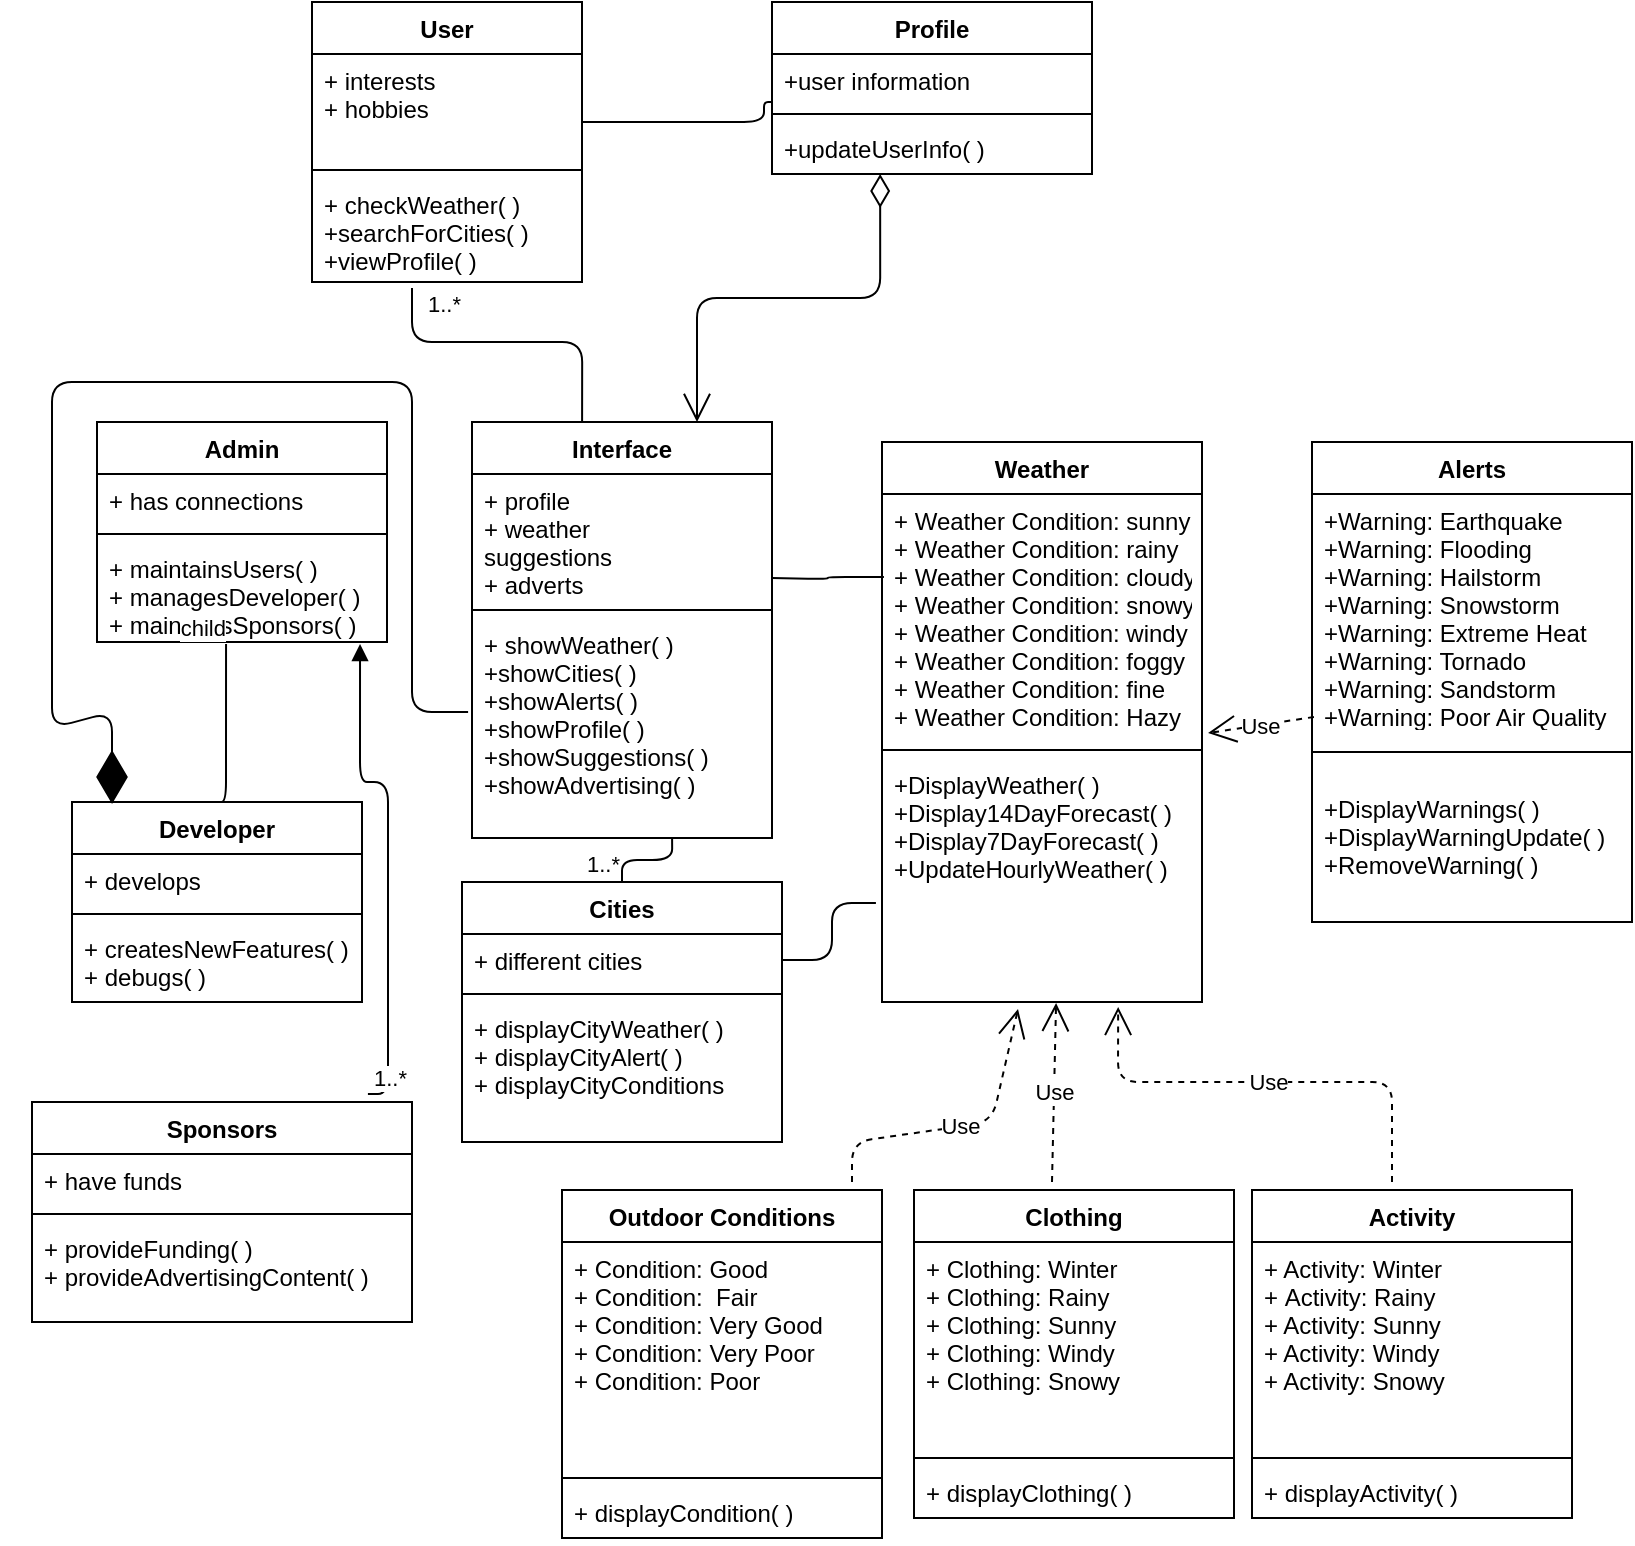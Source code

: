 <mxfile version="14.0.5" type="device"><diagram id="D8IRbf3kUjQNDje7Vhmc" name="Page-1"><mxGraphModel dx="1018" dy="1758" grid="1" gridSize="10" guides="1" tooltips="1" connect="1" arrows="1" fold="1" page="1" pageScale="1" pageWidth="850" pageHeight="1100" math="0" shadow="0"><root><mxCell id="0"/><mxCell id="1" parent="0"/><mxCell id="PswSSilT-IgtcrS0w1Wn-7" value="User" style="swimlane;fontStyle=1;align=center;verticalAlign=top;childLayout=stackLayout;horizontal=1;startSize=26;horizontalStack=0;resizeParent=1;resizeParentMax=0;resizeLast=0;collapsible=1;marginBottom=0;" vertex="1" parent="1"><mxGeometry x="170" y="-970" width="135" height="140" as="geometry"/></mxCell><mxCell id="PswSSilT-IgtcrS0w1Wn-8" value="+ interests&#10;+ hobbies" style="text;strokeColor=none;fillColor=none;align=left;verticalAlign=top;spacingLeft=4;spacingRight=4;overflow=hidden;rotatable=0;points=[[0,0.5],[1,0.5]];portConstraint=eastwest;" vertex="1" parent="PswSSilT-IgtcrS0w1Wn-7"><mxGeometry y="26" width="135" height="54" as="geometry"/></mxCell><mxCell id="PswSSilT-IgtcrS0w1Wn-9" value="" style="line;strokeWidth=1;fillColor=none;align=left;verticalAlign=middle;spacingTop=-1;spacingLeft=3;spacingRight=3;rotatable=0;labelPosition=right;points=[];portConstraint=eastwest;" vertex="1" parent="PswSSilT-IgtcrS0w1Wn-7"><mxGeometry y="80" width="135" height="8" as="geometry"/></mxCell><mxCell id="PswSSilT-IgtcrS0w1Wn-10" value="+ checkWeather( )&#10;+searchForCities( )&#10;+viewProfile( )" style="text;strokeColor=none;fillColor=none;align=left;verticalAlign=top;spacingLeft=4;spacingRight=4;overflow=hidden;rotatable=0;points=[[0,0.5],[1,0.5]];portConstraint=eastwest;" vertex="1" parent="PswSSilT-IgtcrS0w1Wn-7"><mxGeometry y="88" width="135" height="52" as="geometry"/></mxCell><mxCell id="PswSSilT-IgtcrS0w1Wn-11" value="Profile" style="swimlane;fontStyle=1;align=center;verticalAlign=top;childLayout=stackLayout;horizontal=1;startSize=26;horizontalStack=0;resizeParent=1;resizeParentMax=0;resizeLast=0;collapsible=1;marginBottom=0;" vertex="1" parent="1"><mxGeometry x="400" y="-970" width="160" height="86" as="geometry"/></mxCell><mxCell id="PswSSilT-IgtcrS0w1Wn-12" value="+user information" style="text;strokeColor=none;fillColor=none;align=left;verticalAlign=top;spacingLeft=4;spacingRight=4;overflow=hidden;rotatable=0;points=[[0,0.5],[1,0.5]];portConstraint=eastwest;" vertex="1" parent="PswSSilT-IgtcrS0w1Wn-11"><mxGeometry y="26" width="160" height="26" as="geometry"/></mxCell><mxCell id="PswSSilT-IgtcrS0w1Wn-13" value="" style="line;strokeWidth=1;fillColor=none;align=left;verticalAlign=middle;spacingTop=-1;spacingLeft=3;spacingRight=3;rotatable=0;labelPosition=right;points=[];portConstraint=eastwest;" vertex="1" parent="PswSSilT-IgtcrS0w1Wn-11"><mxGeometry y="52" width="160" height="8" as="geometry"/></mxCell><mxCell id="PswSSilT-IgtcrS0w1Wn-14" value="+updateUserInfo( )" style="text;strokeColor=none;fillColor=none;align=left;verticalAlign=top;spacingLeft=4;spacingRight=4;overflow=hidden;rotatable=0;points=[[0,0.5],[1,0.5]];portConstraint=eastwest;" vertex="1" parent="PswSSilT-IgtcrS0w1Wn-11"><mxGeometry y="60" width="160" height="26" as="geometry"/></mxCell><mxCell id="PswSSilT-IgtcrS0w1Wn-15" value="Sponsors" style="swimlane;fontStyle=1;align=center;verticalAlign=top;childLayout=stackLayout;horizontal=1;startSize=26;horizontalStack=0;resizeParent=1;resizeParentMax=0;resizeLast=0;collapsible=1;marginBottom=0;" vertex="1" parent="1"><mxGeometry x="30" y="-420" width="190" height="110" as="geometry"/></mxCell><mxCell id="PswSSilT-IgtcrS0w1Wn-16" value="+ have funds" style="text;strokeColor=none;fillColor=none;align=left;verticalAlign=top;spacingLeft=4;spacingRight=4;overflow=hidden;rotatable=0;points=[[0,0.5],[1,0.5]];portConstraint=eastwest;" vertex="1" parent="PswSSilT-IgtcrS0w1Wn-15"><mxGeometry y="26" width="190" height="26" as="geometry"/></mxCell><mxCell id="PswSSilT-IgtcrS0w1Wn-17" value="" style="line;strokeWidth=1;fillColor=none;align=left;verticalAlign=middle;spacingTop=-1;spacingLeft=3;spacingRight=3;rotatable=0;labelPosition=right;points=[];portConstraint=eastwest;" vertex="1" parent="PswSSilT-IgtcrS0w1Wn-15"><mxGeometry y="52" width="190" height="8" as="geometry"/></mxCell><mxCell id="PswSSilT-IgtcrS0w1Wn-18" value="+ provideFunding( )&#10;+ provideAdvertisingContent( )" style="text;strokeColor=none;fillColor=none;align=left;verticalAlign=top;spacingLeft=4;spacingRight=4;overflow=hidden;rotatable=0;points=[[0,0.5],[1,0.5]];portConstraint=eastwest;" vertex="1" parent="PswSSilT-IgtcrS0w1Wn-15"><mxGeometry y="60" width="190" height="50" as="geometry"/></mxCell><mxCell id="PswSSilT-IgtcrS0w1Wn-19" value="Interface" style="swimlane;fontStyle=1;align=center;verticalAlign=top;childLayout=stackLayout;horizontal=1;startSize=26;horizontalStack=0;resizeParent=1;resizeParentMax=0;resizeLast=0;collapsible=1;marginBottom=0;" vertex="1" parent="1"><mxGeometry x="250" y="-760" width="150" height="208" as="geometry"/></mxCell><mxCell id="PswSSilT-IgtcrS0w1Wn-20" value="+ profile&#10;+ weather&#10;suggestions&#10;+ adverts&#10;" style="text;strokeColor=none;fillColor=none;align=left;verticalAlign=top;spacingLeft=4;spacingRight=4;overflow=hidden;rotatable=0;points=[[0,0.5],[1,0.5]];portConstraint=eastwest;" vertex="1" parent="PswSSilT-IgtcrS0w1Wn-19"><mxGeometry y="26" width="150" height="64" as="geometry"/></mxCell><mxCell id="PswSSilT-IgtcrS0w1Wn-21" value="" style="line;strokeWidth=1;fillColor=none;align=left;verticalAlign=middle;spacingTop=-1;spacingLeft=3;spacingRight=3;rotatable=0;labelPosition=right;points=[];portConstraint=eastwest;" vertex="1" parent="PswSSilT-IgtcrS0w1Wn-19"><mxGeometry y="90" width="150" height="8" as="geometry"/></mxCell><mxCell id="PswSSilT-IgtcrS0w1Wn-22" value="+ showWeather( )&#10;+showCities( )&#10;+showAlerts( )&#10;+showProfile( )&#10;+showSuggestions( )&#10;+showAdvertising( )" style="text;strokeColor=none;fillColor=none;align=left;verticalAlign=top;spacingLeft=4;spacingRight=4;overflow=hidden;rotatable=0;points=[[0,0.5],[1,0.5]];portConstraint=eastwest;" vertex="1" parent="PswSSilT-IgtcrS0w1Wn-19"><mxGeometry y="98" width="150" height="110" as="geometry"/></mxCell><mxCell id="PswSSilT-IgtcrS0w1Wn-23" value="Weather" style="swimlane;fontStyle=1;align=center;verticalAlign=top;childLayout=stackLayout;horizontal=1;startSize=26;horizontalStack=0;resizeParent=1;resizeParentMax=0;resizeLast=0;collapsible=1;marginBottom=0;" vertex="1" parent="1"><mxGeometry x="455" y="-750" width="160" height="280" as="geometry"/></mxCell><mxCell id="PswSSilT-IgtcrS0w1Wn-24" value="+ Weather Condition: sunny&#10;+ Weather Condition: rainy&#10;+ Weather Condition: cloudy&#10;+ Weather Condition: snowy&#10;+ Weather Condition: windy&#10;+ Weather Condition: foggy&#10;+ Weather Condition: fine&#10;+ Weather Condition: Hazy&#10;&#10;" style="text;strokeColor=none;fillColor=none;align=left;verticalAlign=top;spacingLeft=4;spacingRight=4;overflow=hidden;rotatable=0;points=[[0,0.5],[1,0.5]];portConstraint=eastwest;" vertex="1" parent="PswSSilT-IgtcrS0w1Wn-23"><mxGeometry y="26" width="160" height="124" as="geometry"/></mxCell><mxCell id="PswSSilT-IgtcrS0w1Wn-25" value="" style="line;strokeWidth=1;fillColor=none;align=left;verticalAlign=middle;spacingTop=-1;spacingLeft=3;spacingRight=3;rotatable=0;labelPosition=right;points=[];portConstraint=eastwest;" vertex="1" parent="PswSSilT-IgtcrS0w1Wn-23"><mxGeometry y="150" width="160" height="8" as="geometry"/></mxCell><mxCell id="PswSSilT-IgtcrS0w1Wn-26" value="+DisplayWeather( )&#10;+Display14DayForecast( )&#10;+Display7DayForecast( )&#10;+UpdateHourlyWeather( )&#10;" style="text;strokeColor=none;fillColor=none;align=left;verticalAlign=top;spacingLeft=4;spacingRight=4;overflow=hidden;rotatable=0;points=[[0,0.5],[1,0.5]];portConstraint=eastwest;" vertex="1" parent="PswSSilT-IgtcrS0w1Wn-23"><mxGeometry y="158" width="160" height="122" as="geometry"/></mxCell><mxCell id="PswSSilT-IgtcrS0w1Wn-29" value="Alerts" style="swimlane;fontStyle=1;align=center;verticalAlign=top;childLayout=stackLayout;horizontal=1;startSize=26;horizontalStack=0;resizeParent=1;resizeParentMax=0;resizeLast=0;collapsible=1;marginBottom=0;" vertex="1" parent="1"><mxGeometry x="670" y="-750" width="160" height="240" as="geometry"/></mxCell><mxCell id="PswSSilT-IgtcrS0w1Wn-30" value="+Warning: Earthquake&#10;+Warning: Flooding&#10;+Warning: Hailstorm&#10;+Warning: Snowstorm&#10;+Warning: Extreme Heat&#10;+Warning: Tornado&#10;+Warning: Sandstorm&#10;+Warning: Poor Air Quality&#10;&#10;" style="text;strokeColor=none;fillColor=none;align=left;verticalAlign=top;spacingLeft=4;spacingRight=4;overflow=hidden;rotatable=0;points=[[0,0.5],[1,0.5]];portConstraint=eastwest;" vertex="1" parent="PswSSilT-IgtcrS0w1Wn-29"><mxGeometry y="26" width="160" height="114" as="geometry"/></mxCell><mxCell id="PswSSilT-IgtcrS0w1Wn-31" value="" style="line;strokeWidth=1;fillColor=none;align=left;verticalAlign=middle;spacingTop=-1;spacingLeft=3;spacingRight=3;rotatable=0;labelPosition=right;points=[];portConstraint=eastwest;" vertex="1" parent="PswSSilT-IgtcrS0w1Wn-29"><mxGeometry y="140" width="160" height="30" as="geometry"/></mxCell><mxCell id="PswSSilT-IgtcrS0w1Wn-32" value="+DisplayWarnings( )&#10;+DisplayWarningUpdate( )&#10;+RemoveWarning( )" style="text;strokeColor=none;fillColor=none;align=left;verticalAlign=top;spacingLeft=4;spacingRight=4;overflow=hidden;rotatable=0;points=[[0,0.5],[1,0.5]];portConstraint=eastwest;" vertex="1" parent="PswSSilT-IgtcrS0w1Wn-29"><mxGeometry y="170" width="160" height="70" as="geometry"/></mxCell><mxCell id="PswSSilT-IgtcrS0w1Wn-34" value="Admin" style="swimlane;fontStyle=1;align=center;verticalAlign=top;childLayout=stackLayout;horizontal=1;startSize=26;horizontalStack=0;resizeParent=1;resizeParentMax=0;resizeLast=0;collapsible=1;marginBottom=0;" vertex="1" parent="1"><mxGeometry x="62.5" y="-760" width="145" height="110" as="geometry"/></mxCell><mxCell id="PswSSilT-IgtcrS0w1Wn-35" value="+ has connections" style="text;strokeColor=none;fillColor=none;align=left;verticalAlign=top;spacingLeft=4;spacingRight=4;overflow=hidden;rotatable=0;points=[[0,0.5],[1,0.5]];portConstraint=eastwest;" vertex="1" parent="PswSSilT-IgtcrS0w1Wn-34"><mxGeometry y="26" width="145" height="26" as="geometry"/></mxCell><mxCell id="PswSSilT-IgtcrS0w1Wn-36" value="" style="line;strokeWidth=1;fillColor=none;align=left;verticalAlign=middle;spacingTop=-1;spacingLeft=3;spacingRight=3;rotatable=0;labelPosition=right;points=[];portConstraint=eastwest;" vertex="1" parent="PswSSilT-IgtcrS0w1Wn-34"><mxGeometry y="52" width="145" height="8" as="geometry"/></mxCell><mxCell id="PswSSilT-IgtcrS0w1Wn-37" value="+ maintainsUsers( )&#10;+ managesDeveloper( )&#10;+ maintainsSponsors( )" style="text;strokeColor=none;fillColor=none;align=left;verticalAlign=top;spacingLeft=4;spacingRight=4;overflow=hidden;rotatable=0;points=[[0,0.5],[1,0.5]];portConstraint=eastwest;" vertex="1" parent="PswSSilT-IgtcrS0w1Wn-34"><mxGeometry y="60" width="145" height="50" as="geometry"/></mxCell><mxCell id="PswSSilT-IgtcrS0w1Wn-38" value="Developer" style="swimlane;fontStyle=1;align=center;verticalAlign=top;childLayout=stackLayout;horizontal=1;startSize=26;horizontalStack=0;resizeParent=1;resizeParentMax=0;resizeLast=0;collapsible=1;marginBottom=0;" vertex="1" parent="1"><mxGeometry x="50" y="-570" width="145" height="100" as="geometry"/></mxCell><mxCell id="PswSSilT-IgtcrS0w1Wn-39" value="+ develops" style="text;strokeColor=none;fillColor=none;align=left;verticalAlign=top;spacingLeft=4;spacingRight=4;overflow=hidden;rotatable=0;points=[[0,0.5],[1,0.5]];portConstraint=eastwest;" vertex="1" parent="PswSSilT-IgtcrS0w1Wn-38"><mxGeometry y="26" width="145" height="26" as="geometry"/></mxCell><mxCell id="PswSSilT-IgtcrS0w1Wn-40" value="" style="line;strokeWidth=1;fillColor=none;align=left;verticalAlign=middle;spacingTop=-1;spacingLeft=3;spacingRight=3;rotatable=0;labelPosition=right;points=[];portConstraint=eastwest;" vertex="1" parent="PswSSilT-IgtcrS0w1Wn-38"><mxGeometry y="52" width="145" height="8" as="geometry"/></mxCell><mxCell id="PswSSilT-IgtcrS0w1Wn-41" value="+ createsNewFeatures( )&#10;+ debugs( )" style="text;strokeColor=none;fillColor=none;align=left;verticalAlign=top;spacingLeft=4;spacingRight=4;overflow=hidden;rotatable=0;points=[[0,0.5],[1,0.5]];portConstraint=eastwest;" vertex="1" parent="PswSSilT-IgtcrS0w1Wn-38"><mxGeometry y="60" width="145" height="40" as="geometry"/></mxCell><mxCell id="PswSSilT-IgtcrS0w1Wn-43" value="Cities" style="swimlane;fontStyle=1;align=center;verticalAlign=top;childLayout=stackLayout;horizontal=1;startSize=26;horizontalStack=0;resizeParent=1;resizeParentMax=0;resizeLast=0;collapsible=1;marginBottom=0;" vertex="1" parent="1"><mxGeometry x="245" y="-530" width="160" height="130" as="geometry"/></mxCell><mxCell id="PswSSilT-IgtcrS0w1Wn-44" value="+ different cities" style="text;strokeColor=none;fillColor=none;align=left;verticalAlign=top;spacingLeft=4;spacingRight=4;overflow=hidden;rotatable=0;points=[[0,0.5],[1,0.5]];portConstraint=eastwest;" vertex="1" parent="PswSSilT-IgtcrS0w1Wn-43"><mxGeometry y="26" width="160" height="26" as="geometry"/></mxCell><mxCell id="PswSSilT-IgtcrS0w1Wn-45" value="" style="line;strokeWidth=1;fillColor=none;align=left;verticalAlign=middle;spacingTop=-1;spacingLeft=3;spacingRight=3;rotatable=0;labelPosition=right;points=[];portConstraint=eastwest;" vertex="1" parent="PswSSilT-IgtcrS0w1Wn-43"><mxGeometry y="52" width="160" height="8" as="geometry"/></mxCell><mxCell id="PswSSilT-IgtcrS0w1Wn-46" value="+ displayCityWeather( )&#10;+ displayCityAlert( )&#10;+ displayCityConditions" style="text;strokeColor=none;fillColor=none;align=left;verticalAlign=top;spacingLeft=4;spacingRight=4;overflow=hidden;rotatable=0;points=[[0,0.5],[1,0.5]];portConstraint=eastwest;" vertex="1" parent="PswSSilT-IgtcrS0w1Wn-43"><mxGeometry y="60" width="160" height="70" as="geometry"/></mxCell><mxCell id="PswSSilT-IgtcrS0w1Wn-47" value="Outdoor Conditions" style="swimlane;fontStyle=1;align=center;verticalAlign=top;childLayout=stackLayout;horizontal=1;startSize=26;horizontalStack=0;resizeParent=1;resizeParentMax=0;resizeLast=0;collapsible=1;marginBottom=0;" vertex="1" parent="1"><mxGeometry x="295" y="-376" width="160" height="174" as="geometry"/></mxCell><mxCell id="PswSSilT-IgtcrS0w1Wn-48" value="+ Condition: Good&#10;+ Condition:  Fair&#10;+ Condition: Very Good&#10;+ Condition: Very Poor&#10;+ Condition: Poor&#10;" style="text;strokeColor=none;fillColor=none;align=left;verticalAlign=top;spacingLeft=4;spacingRight=4;overflow=hidden;rotatable=0;points=[[0,0.5],[1,0.5]];portConstraint=eastwest;" vertex="1" parent="PswSSilT-IgtcrS0w1Wn-47"><mxGeometry y="26" width="160" height="114" as="geometry"/></mxCell><mxCell id="PswSSilT-IgtcrS0w1Wn-49" value="" style="line;strokeWidth=1;fillColor=none;align=left;verticalAlign=middle;spacingTop=-1;spacingLeft=3;spacingRight=3;rotatable=0;labelPosition=right;points=[];portConstraint=eastwest;" vertex="1" parent="PswSSilT-IgtcrS0w1Wn-47"><mxGeometry y="140" width="160" height="8" as="geometry"/></mxCell><mxCell id="PswSSilT-IgtcrS0w1Wn-50" value="+ displayCondition( )" style="text;strokeColor=none;fillColor=none;align=left;verticalAlign=top;spacingLeft=4;spacingRight=4;overflow=hidden;rotatable=0;points=[[0,0.5],[1,0.5]];portConstraint=eastwest;" vertex="1" parent="PswSSilT-IgtcrS0w1Wn-47"><mxGeometry y="148" width="160" height="26" as="geometry"/></mxCell><mxCell id="PswSSilT-IgtcrS0w1Wn-51" value="Clothing" style="swimlane;fontStyle=1;align=center;verticalAlign=top;childLayout=stackLayout;horizontal=1;startSize=26;horizontalStack=0;resizeParent=1;resizeParentMax=0;resizeLast=0;collapsible=1;marginBottom=0;" vertex="1" parent="1"><mxGeometry x="471" y="-376" width="160" height="164" as="geometry"/></mxCell><mxCell id="PswSSilT-IgtcrS0w1Wn-52" value="+ Clothing: Winter&#10;+ Clothing: Rainy&#10;+ Clothing: Sunny&#10;+ Clothing: Windy&#10;+ Clothing: Snowy&#10;&#10;" style="text;strokeColor=none;fillColor=none;align=left;verticalAlign=top;spacingLeft=4;spacingRight=4;overflow=hidden;rotatable=0;points=[[0,0.5],[1,0.5]];portConstraint=eastwest;" vertex="1" parent="PswSSilT-IgtcrS0w1Wn-51"><mxGeometry y="26" width="160" height="104" as="geometry"/></mxCell><mxCell id="PswSSilT-IgtcrS0w1Wn-53" value="" style="line;strokeWidth=1;fillColor=none;align=left;verticalAlign=middle;spacingTop=-1;spacingLeft=3;spacingRight=3;rotatable=0;labelPosition=right;points=[];portConstraint=eastwest;" vertex="1" parent="PswSSilT-IgtcrS0w1Wn-51"><mxGeometry y="130" width="160" height="8" as="geometry"/></mxCell><mxCell id="PswSSilT-IgtcrS0w1Wn-54" value="+ displayClothing( )" style="text;strokeColor=none;fillColor=none;align=left;verticalAlign=top;spacingLeft=4;spacingRight=4;overflow=hidden;rotatable=0;points=[[0,0.5],[1,0.5]];portConstraint=eastwest;" vertex="1" parent="PswSSilT-IgtcrS0w1Wn-51"><mxGeometry y="138" width="160" height="26" as="geometry"/></mxCell><mxCell id="PswSSilT-IgtcrS0w1Wn-55" value="Activity" style="swimlane;fontStyle=1;align=center;verticalAlign=top;childLayout=stackLayout;horizontal=1;startSize=26;horizontalStack=0;resizeParent=1;resizeParentMax=0;resizeLast=0;collapsible=1;marginBottom=0;" vertex="1" parent="1"><mxGeometry x="640" y="-376" width="160" height="164" as="geometry"/></mxCell><mxCell id="PswSSilT-IgtcrS0w1Wn-56" value="+ Activity: Winter&#10;+ Activity: Rainy&#10;+ Activity: Sunny&#10;+ Activity: Windy&#10;+ Activity: Snowy&#10;&#10;" style="text;strokeColor=none;fillColor=none;align=left;verticalAlign=top;spacingLeft=4;spacingRight=4;overflow=hidden;rotatable=0;points=[[0,0.5],[1,0.5]];portConstraint=eastwest;" vertex="1" parent="PswSSilT-IgtcrS0w1Wn-55"><mxGeometry y="26" width="160" height="104" as="geometry"/></mxCell><mxCell id="PswSSilT-IgtcrS0w1Wn-57" value="" style="line;strokeWidth=1;fillColor=none;align=left;verticalAlign=middle;spacingTop=-1;spacingLeft=3;spacingRight=3;rotatable=0;labelPosition=right;points=[];portConstraint=eastwest;" vertex="1" parent="PswSSilT-IgtcrS0w1Wn-55"><mxGeometry y="130" width="160" height="8" as="geometry"/></mxCell><mxCell id="PswSSilT-IgtcrS0w1Wn-58" value="+ displayActivity( )" style="text;strokeColor=none;fillColor=none;align=left;verticalAlign=top;spacingLeft=4;spacingRight=4;overflow=hidden;rotatable=0;points=[[0,0.5],[1,0.5]];portConstraint=eastwest;" vertex="1" parent="PswSSilT-IgtcrS0w1Wn-55"><mxGeometry y="138" width="160" height="26" as="geometry"/></mxCell><mxCell id="PswSSilT-IgtcrS0w1Wn-65" value="Use" style="endArrow=open;endSize=12;dashed=1;html=1;entryX=1.019;entryY=0.964;entryDx=0;entryDy=0;entryPerimeter=0;exitX=0.006;exitY=0.978;exitDx=0;exitDy=0;exitPerimeter=0;" edge="1" parent="1" source="PswSSilT-IgtcrS0w1Wn-30" target="PswSSilT-IgtcrS0w1Wn-24"><mxGeometry width="160" relative="1" as="geometry"><mxPoint x="670" y="-660" as="sourcePoint"/><mxPoint x="700" y="-510" as="targetPoint"/></mxGeometry></mxCell><mxCell id="PswSSilT-IgtcrS0w1Wn-66" value="Use" style="endArrow=open;endSize=12;dashed=1;html=1;entryX=0.544;entryY=1.004;entryDx=0;entryDy=0;entryPerimeter=0;" edge="1" parent="1" target="PswSSilT-IgtcrS0w1Wn-26"><mxGeometry width="160" relative="1" as="geometry"><mxPoint x="540" y="-380" as="sourcePoint"/><mxPoint x="520" y="-510" as="targetPoint"/></mxGeometry></mxCell><mxCell id="PswSSilT-IgtcrS0w1Wn-67" value="Use" style="endArrow=open;endSize=12;dashed=1;html=1;entryX=0.738;entryY=1.02;entryDx=0;entryDy=0;entryPerimeter=0;" edge="1" parent="1" target="PswSSilT-IgtcrS0w1Wn-26"><mxGeometry width="160" relative="1" as="geometry"><mxPoint x="710" y="-380" as="sourcePoint"/><mxPoint x="559.08" y="-515.486" as="targetPoint"/><Array as="points"><mxPoint x="710" y="-430"/><mxPoint x="573" y="-430"/></Array></mxGeometry></mxCell><mxCell id="PswSSilT-IgtcrS0w1Wn-70" value="Use" style="endArrow=open;endSize=12;dashed=1;html=1;entryX=0.425;entryY=1.029;entryDx=0;entryDy=0;entryPerimeter=0;" edge="1" parent="1" target="PswSSilT-IgtcrS0w1Wn-26"><mxGeometry width="160" relative="1" as="geometry"><mxPoint x="440" y="-380" as="sourcePoint"/><mxPoint x="552.04" y="-459.512" as="targetPoint"/><Array as="points"><mxPoint x="440" y="-400"/><mxPoint x="510" y="-410"/></Array></mxGeometry></mxCell><mxCell id="PswSSilT-IgtcrS0w1Wn-74" value="" style="endArrow=none;html=1;edgeStyle=orthogonalEdgeStyle;exitX=1;exitY=0.5;exitDx=0;exitDy=0;entryX=-0.019;entryY=0.594;entryDx=0;entryDy=0;entryPerimeter=0;" edge="1" parent="1" source="PswSSilT-IgtcrS0w1Wn-44" target="PswSSilT-IgtcrS0w1Wn-26"><mxGeometry relative="1" as="geometry"><mxPoint x="390" y="-490" as="sourcePoint"/><mxPoint x="550" y="-490" as="targetPoint"/></mxGeometry></mxCell><mxCell id="PswSSilT-IgtcrS0w1Wn-78" value="" style="endArrow=none;html=1;edgeStyle=orthogonalEdgeStyle;entryX=0.006;entryY=0.335;entryDx=0;entryDy=0;entryPerimeter=0;" edge="1" parent="1" target="PswSSilT-IgtcrS0w1Wn-24"><mxGeometry relative="1" as="geometry"><mxPoint x="400" y="-682" as="sourcePoint"/><mxPoint x="440" y="-680" as="targetPoint"/></mxGeometry></mxCell><mxCell id="PswSSilT-IgtcrS0w1Wn-81" value="&lt;br&gt;" style="endArrow=open;html=1;endSize=12;startArrow=diamondThin;startSize=14;startFill=0;edgeStyle=orthogonalEdgeStyle;align=left;verticalAlign=bottom;exitX=0.338;exitY=1;exitDx=0;exitDy=0;exitPerimeter=0;entryX=0.75;entryY=0;entryDx=0;entryDy=0;" edge="1" parent="1" source="PswSSilT-IgtcrS0w1Wn-14" target="PswSSilT-IgtcrS0w1Wn-19"><mxGeometry x="-0.777" y="26" relative="1" as="geometry"><mxPoint x="360" y="-660" as="sourcePoint"/><mxPoint x="520" y="-660" as="targetPoint"/><mxPoint as="offset"/></mxGeometry></mxCell><mxCell id="PswSSilT-IgtcrS0w1Wn-82" value="" style="endArrow=block;endFill=1;html=1;edgeStyle=orthogonalEdgeStyle;align=left;verticalAlign=top;entryX=0.907;entryY=1.02;entryDx=0;entryDy=0;entryPerimeter=0;exitX=0.884;exitY=-0.036;exitDx=0;exitDy=0;exitPerimeter=0;" edge="1" parent="1" source="PswSSilT-IgtcrS0w1Wn-15" target="PswSSilT-IgtcrS0w1Wn-37"><mxGeometry x="-1" relative="1" as="geometry"><mxPoint x="35" y="-620" as="sourcePoint"/><mxPoint x="195" y="-620" as="targetPoint"/><Array as="points"><mxPoint x="208" y="-580"/><mxPoint x="194" y="-580"/></Array></mxGeometry></mxCell><mxCell id="PswSSilT-IgtcrS0w1Wn-83" value="1..*" style="edgeLabel;resizable=0;html=1;align=left;verticalAlign=bottom;" connectable="0" vertex="1" parent="PswSSilT-IgtcrS0w1Wn-82"><mxGeometry x="-1" relative="1" as="geometry"><mxPoint x="1" as="offset"/></mxGeometry></mxCell><mxCell id="PswSSilT-IgtcrS0w1Wn-84" value="" style="endArrow=none;html=1;edgeStyle=orthogonalEdgeStyle;" edge="1" parent="1"><mxGeometry relative="1" as="geometry"><mxPoint x="305" y="-910" as="sourcePoint"/><mxPoint x="400" y="-921" as="targetPoint"/><Array as="points"><mxPoint x="396" y="-910"/><mxPoint x="396" y="-920"/></Array></mxGeometry></mxCell><mxCell id="PswSSilT-IgtcrS0w1Wn-87" value="" style="endArrow=diamondThin;endFill=1;endSize=24;html=1;exitX=-0.013;exitY=0.427;exitDx=0;exitDy=0;exitPerimeter=0;entryX=0.138;entryY=0.01;entryDx=0;entryDy=0;entryPerimeter=0;" edge="1" parent="1" source="PswSSilT-IgtcrS0w1Wn-22" target="PswSSilT-IgtcrS0w1Wn-38"><mxGeometry width="160" relative="1" as="geometry"><mxPoint x="-30" y="-580" as="sourcePoint"/><mxPoint x="140" y="-574" as="targetPoint"/><Array as="points"><mxPoint x="220" y="-615"/><mxPoint x="220" y="-780"/><mxPoint x="40" y="-780"/><mxPoint x="40" y="-607"/><mxPoint x="70" y="-615"/></Array></mxGeometry></mxCell><mxCell id="PswSSilT-IgtcrS0w1Wn-88" value="" style="endArrow=none;html=1;edgeStyle=orthogonalEdgeStyle;entryX=0.5;entryY=0;entryDx=0;entryDy=0;exitX=0.667;exitY=1;exitDx=0;exitDy=0;exitPerimeter=0;" edge="1" parent="1" source="PswSSilT-IgtcrS0w1Wn-22" target="PswSSilT-IgtcrS0w1Wn-43"><mxGeometry relative="1" as="geometry"><mxPoint x="360" y="-610" as="sourcePoint"/><mxPoint x="520" y="-610" as="targetPoint"/></mxGeometry></mxCell><mxCell id="PswSSilT-IgtcrS0w1Wn-90" value="1..*" style="edgeLabel;resizable=0;html=1;align=right;verticalAlign=bottom;" connectable="0" vertex="1" parent="PswSSilT-IgtcrS0w1Wn-88"><mxGeometry x="1" relative="1" as="geometry"><mxPoint x="-1" as="offset"/></mxGeometry></mxCell><mxCell id="PswSSilT-IgtcrS0w1Wn-91" value="" style="endArrow=none;html=1;edgeStyle=orthogonalEdgeStyle;entryX=0.367;entryY=-0.002;entryDx=0;entryDy=0;entryPerimeter=0;" edge="1" parent="1" target="PswSSilT-IgtcrS0w1Wn-19"><mxGeometry relative="1" as="geometry"><mxPoint x="220" y="-827" as="sourcePoint"/><mxPoint x="300" y="-770" as="targetPoint"/><Array as="points"><mxPoint x="220" y="-800"/><mxPoint x="305" y="-800"/></Array></mxGeometry></mxCell><mxCell id="PswSSilT-IgtcrS0w1Wn-92" value="1..*" style="edgeLabel;resizable=0;html=1;align=left;verticalAlign=bottom;" connectable="0" vertex="1" parent="PswSSilT-IgtcrS0w1Wn-91"><mxGeometry x="-1" relative="1" as="geometry"><mxPoint x="5.99" y="16.98" as="offset"/></mxGeometry></mxCell><mxCell id="PswSSilT-IgtcrS0w1Wn-98" value="" style="endArrow=none;html=1;edgeStyle=orthogonalEdgeStyle;entryX=0.445;entryY=1.02;entryDx=0;entryDy=0;entryPerimeter=0;exitX=0.5;exitY=0;exitDx=0;exitDy=0;" edge="1" parent="1" source="PswSSilT-IgtcrS0w1Wn-38" target="PswSSilT-IgtcrS0w1Wn-37"><mxGeometry relative="1" as="geometry"><mxPoint x="360" y="-620" as="sourcePoint"/><mxPoint x="520" y="-620" as="targetPoint"/><Array as="points"><mxPoint x="127" y="-570"/></Array></mxGeometry></mxCell><mxCell id="PswSSilT-IgtcrS0w1Wn-100" value="child" style="edgeLabel;resizable=0;html=1;align=right;verticalAlign=bottom;" connectable="0" vertex="1" parent="PswSSilT-IgtcrS0w1Wn-98"><mxGeometry x="1" relative="1" as="geometry"/></mxCell></root></mxGraphModel></diagram></mxfile>